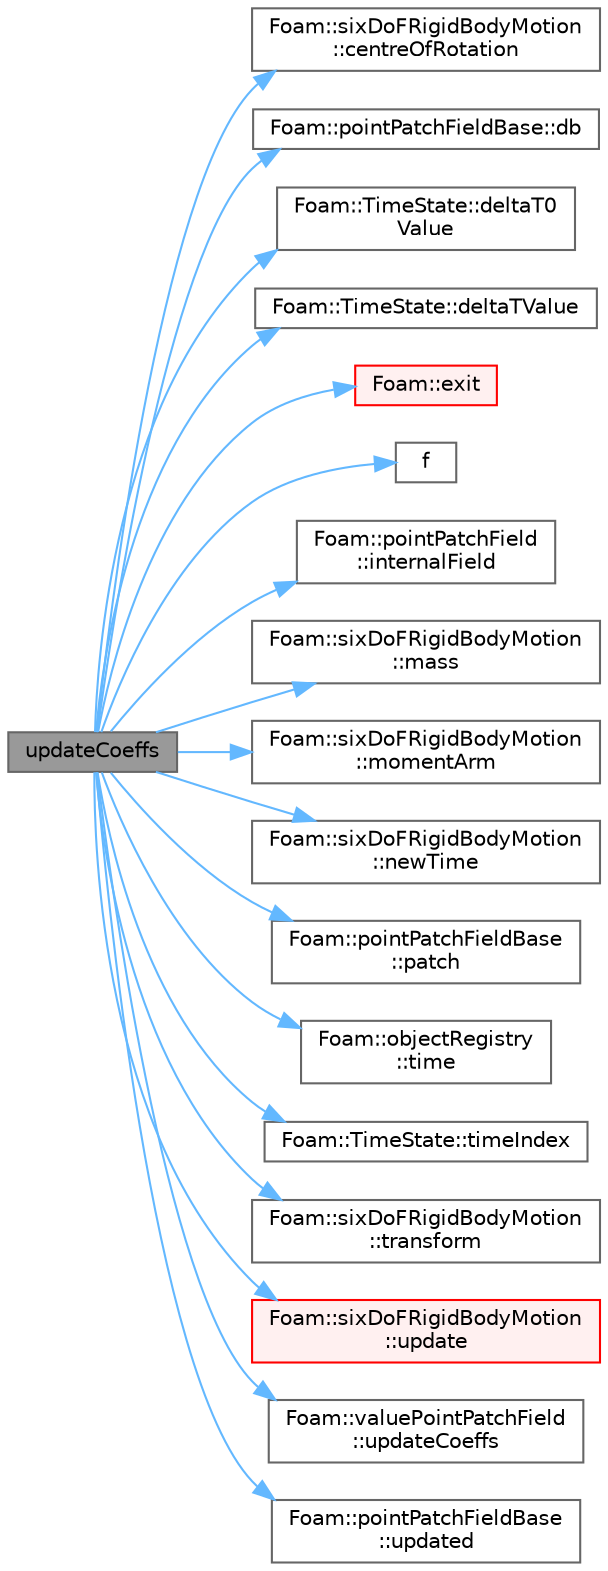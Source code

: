 digraph "updateCoeffs"
{
 // LATEX_PDF_SIZE
  bgcolor="transparent";
  edge [fontname=Helvetica,fontsize=10,labelfontname=Helvetica,labelfontsize=10];
  node [fontname=Helvetica,fontsize=10,shape=box,height=0.2,width=0.4];
  rankdir="LR";
  Node1 [id="Node000001",label="updateCoeffs",height=0.2,width=0.4,color="gray40", fillcolor="grey60", style="filled", fontcolor="black",tooltip=" "];
  Node1 -> Node2 [id="edge1_Node000001_Node000002",color="steelblue1",style="solid",tooltip=" "];
  Node2 [id="Node000002",label="Foam::sixDoFRigidBodyMotion\l::centreOfRotation",height=0.2,width=0.4,color="grey40", fillcolor="white", style="filled",URL="$classFoam_1_1sixDoFRigidBodyMotion.html#ac69bb45c63cd2a8b38afc3ea65090515",tooltip=" "];
  Node1 -> Node3 [id="edge2_Node000001_Node000003",color="steelblue1",style="solid",tooltip=" "];
  Node3 [id="Node000003",label="Foam::pointPatchFieldBase::db",height=0.2,width=0.4,color="grey40", fillcolor="white", style="filled",URL="$classFoam_1_1pointPatchFieldBase.html#a65cc75d9f80b1df5c3184fb2274a97f1",tooltip=" "];
  Node1 -> Node4 [id="edge3_Node000001_Node000004",color="steelblue1",style="solid",tooltip=" "];
  Node4 [id="Node000004",label="Foam::TimeState::deltaT0\lValue",height=0.2,width=0.4,color="grey40", fillcolor="white", style="filled",URL="$classFoam_1_1TimeState.html#ae5cdaf3bdfebce49be83836e1167a295",tooltip=" "];
  Node1 -> Node5 [id="edge4_Node000001_Node000005",color="steelblue1",style="solid",tooltip=" "];
  Node5 [id="Node000005",label="Foam::TimeState::deltaTValue",height=0.2,width=0.4,color="grey40", fillcolor="white", style="filled",URL="$classFoam_1_1TimeState.html#a9fe32ece94e66b4649c5fbc38fa1543d",tooltip=" "];
  Node1 -> Node6 [id="edge5_Node000001_Node000006",color="steelblue1",style="solid",tooltip=" "];
  Node6 [id="Node000006",label="Foam::exit",height=0.2,width=0.4,color="red", fillcolor="#FFF0F0", style="filled",URL="$namespaceFoam.html#ae0529b088aefc9f83b89dce5c31fda64",tooltip=" "];
  Node1 -> Node8 [id="edge6_Node000001_Node000008",color="steelblue1",style="solid",tooltip=" "];
  Node8 [id="Node000008",label="f",height=0.2,width=0.4,color="grey40", fillcolor="white", style="filled",URL="$readKivaGrid_8H.html#a888be93833ac7a23170555c69c690288",tooltip=" "];
  Node1 -> Node9 [id="edge7_Node000001_Node000009",color="steelblue1",style="solid",tooltip=" "];
  Node9 [id="Node000009",label="Foam::pointPatchField\l::internalField",height=0.2,width=0.4,color="grey40", fillcolor="white", style="filled",URL="$classFoam_1_1pointPatchField.html#ac8f424bcfed3cf173ddccdd767fecdd3",tooltip=" "];
  Node1 -> Node10 [id="edge8_Node000001_Node000010",color="steelblue1",style="solid",tooltip=" "];
  Node10 [id="Node000010",label="Foam::sixDoFRigidBodyMotion\l::mass",height=0.2,width=0.4,color="grey40", fillcolor="white", style="filled",URL="$classFoam_1_1sixDoFRigidBodyMotion.html#a944f0a8184cc9f5f92ce6329bdcc7108",tooltip=" "];
  Node1 -> Node11 [id="edge9_Node000001_Node000011",color="steelblue1",style="solid",tooltip=" "];
  Node11 [id="Node000011",label="Foam::sixDoFRigidBodyMotion\l::momentArm",height=0.2,width=0.4,color="grey40", fillcolor="white", style="filled",URL="$classFoam_1_1sixDoFRigidBodyMotion.html#a633eb560d634443ddd5c24bf84568cff",tooltip=" "];
  Node1 -> Node12 [id="edge10_Node000001_Node000012",color="steelblue1",style="solid",tooltip=" "];
  Node12 [id="Node000012",label="Foam::sixDoFRigidBodyMotion\l::newTime",height=0.2,width=0.4,color="grey40", fillcolor="white", style="filled",URL="$classFoam_1_1sixDoFRigidBodyMotion.html#a04d144c39836bb839ad0a217f1292c6d",tooltip=" "];
  Node1 -> Node13 [id="edge11_Node000001_Node000013",color="steelblue1",style="solid",tooltip=" "];
  Node13 [id="Node000013",label="Foam::pointPatchFieldBase\l::patch",height=0.2,width=0.4,color="grey40", fillcolor="white", style="filled",URL="$classFoam_1_1pointPatchFieldBase.html#a10767af63f60bc96f2cb739abdac2abc",tooltip=" "];
  Node1 -> Node14 [id="edge12_Node000001_Node000014",color="steelblue1",style="solid",tooltip=" "];
  Node14 [id="Node000014",label="Foam::objectRegistry\l::time",height=0.2,width=0.4,color="grey40", fillcolor="white", style="filled",URL="$classFoam_1_1objectRegistry.html#a6da2efe24eb125ba12790511a42aa05c",tooltip=" "];
  Node1 -> Node15 [id="edge13_Node000001_Node000015",color="steelblue1",style="solid",tooltip=" "];
  Node15 [id="Node000015",label="Foam::TimeState::timeIndex",height=0.2,width=0.4,color="grey40", fillcolor="white", style="filled",URL="$classFoam_1_1TimeState.html#a9e46b19e15989d0b5a0e84140c3d8f56",tooltip=" "];
  Node1 -> Node16 [id="edge14_Node000001_Node000016",color="steelblue1",style="solid",tooltip=" "];
  Node16 [id="Node000016",label="Foam::sixDoFRigidBodyMotion\l::transform",height=0.2,width=0.4,color="grey40", fillcolor="white", style="filled",URL="$classFoam_1_1sixDoFRigidBodyMotion.html#a538a8aa596e3b9cc2a16563d338bf3e9",tooltip=" "];
  Node1 -> Node17 [id="edge15_Node000001_Node000017",color="steelblue1",style="solid",tooltip=" "];
  Node17 [id="Node000017",label="Foam::sixDoFRigidBodyMotion\l::update",height=0.2,width=0.4,color="red", fillcolor="#FFF0F0", style="filled",URL="$classFoam_1_1sixDoFRigidBodyMotion.html#a0ac89c146de1046c70c9d9bb79a66294",tooltip=" "];
  Node1 -> Node27 [id="edge16_Node000001_Node000027",color="steelblue1",style="solid",tooltip=" "];
  Node27 [id="Node000027",label="Foam::valuePointPatchField\l::updateCoeffs",height=0.2,width=0.4,color="grey40", fillcolor="white", style="filled",URL="$classFoam_1_1valuePointPatchField.html#a7e24eafac629d3733181cd942d4c902f",tooltip=" "];
  Node1 -> Node28 [id="edge17_Node000001_Node000028",color="steelblue1",style="solid",tooltip=" "];
  Node28 [id="Node000028",label="Foam::pointPatchFieldBase\l::updated",height=0.2,width=0.4,color="grey40", fillcolor="white", style="filled",URL="$classFoam_1_1pointPatchFieldBase.html#ad0df50a43396a6a16cc64d689bf86bf7",tooltip=" "];
}
